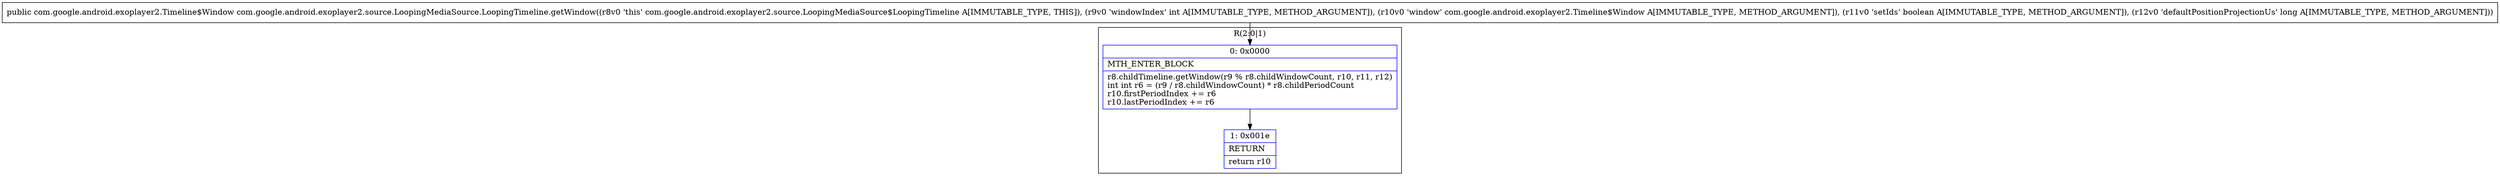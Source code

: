 digraph "CFG forcom.google.android.exoplayer2.source.LoopingMediaSource.LoopingTimeline.getWindow(ILcom\/google\/android\/exoplayer2\/Timeline$Window;ZJ)Lcom\/google\/android\/exoplayer2\/Timeline$Window;" {
subgraph cluster_Region_1653080302 {
label = "R(2:0|1)";
node [shape=record,color=blue];
Node_0 [shape=record,label="{0\:\ 0x0000|MTH_ENTER_BLOCK\l|r8.childTimeline.getWindow(r9 % r8.childWindowCount, r10, r11, r12)\lint int r6 = (r9 \/ r8.childWindowCount) * r8.childPeriodCount\lr10.firstPeriodIndex += r6\lr10.lastPeriodIndex += r6\l}"];
Node_1 [shape=record,label="{1\:\ 0x001e|RETURN\l|return r10\l}"];
}
MethodNode[shape=record,label="{public com.google.android.exoplayer2.Timeline$Window com.google.android.exoplayer2.source.LoopingMediaSource.LoopingTimeline.getWindow((r8v0 'this' com.google.android.exoplayer2.source.LoopingMediaSource$LoopingTimeline A[IMMUTABLE_TYPE, THIS]), (r9v0 'windowIndex' int A[IMMUTABLE_TYPE, METHOD_ARGUMENT]), (r10v0 'window' com.google.android.exoplayer2.Timeline$Window A[IMMUTABLE_TYPE, METHOD_ARGUMENT]), (r11v0 'setIds' boolean A[IMMUTABLE_TYPE, METHOD_ARGUMENT]), (r12v0 'defaultPositionProjectionUs' long A[IMMUTABLE_TYPE, METHOD_ARGUMENT])) }"];
MethodNode -> Node_0;
Node_0 -> Node_1;
}

